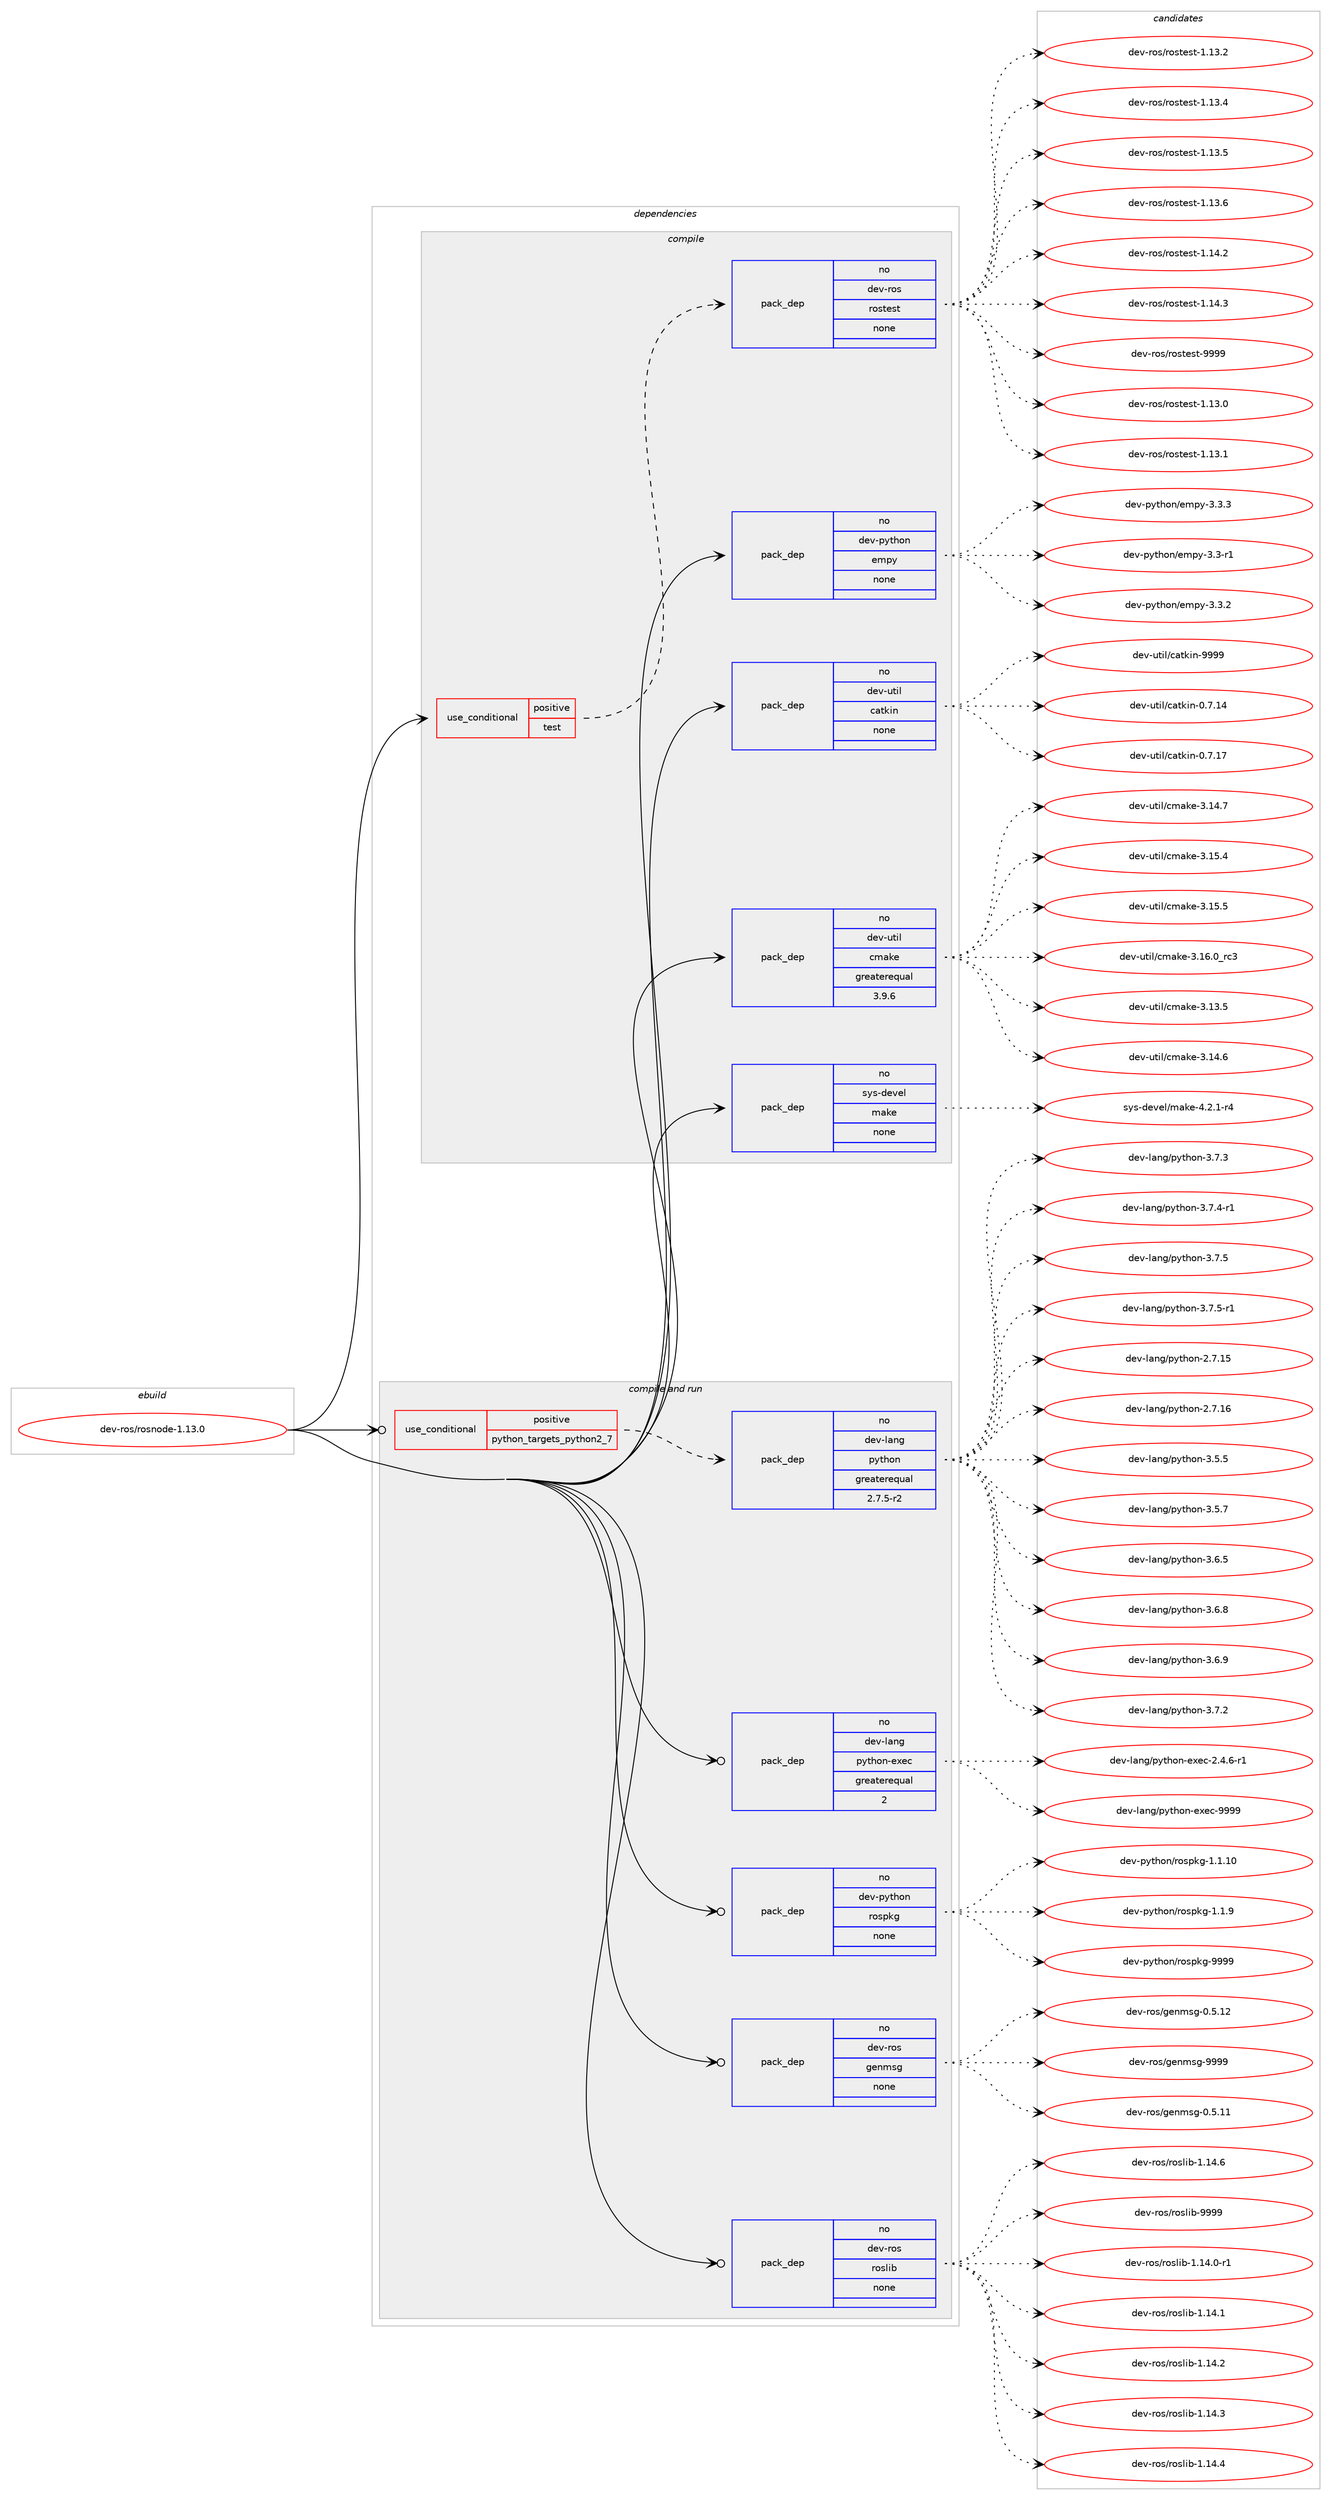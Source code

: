 digraph prolog {

# *************
# Graph options
# *************

newrank=true;
concentrate=true;
compound=true;
graph [rankdir=LR,fontname=Helvetica,fontsize=10,ranksep=1.5];#, ranksep=2.5, nodesep=0.2];
edge  [arrowhead=vee];
node  [fontname=Helvetica,fontsize=10];

# **********
# The ebuild
# **********

subgraph cluster_leftcol {
color=gray;
rank=same;
label=<<i>ebuild</i>>;
id [label="dev-ros/rosnode-1.13.0", color=red, width=4, href="../dev-ros/rosnode-1.13.0.svg"];
}

# ****************
# The dependencies
# ****************

subgraph cluster_midcol {
color=gray;
label=<<i>dependencies</i>>;
subgraph cluster_compile {
fillcolor="#eeeeee";
style=filled;
label=<<i>compile</i>>;
subgraph cond154797 {
dependency662324 [label=<<TABLE BORDER="0" CELLBORDER="1" CELLSPACING="0" CELLPADDING="4"><TR><TD ROWSPAN="3" CELLPADDING="10">use_conditional</TD></TR><TR><TD>positive</TD></TR><TR><TD>test</TD></TR></TABLE>>, shape=none, color=red];
subgraph pack495621 {
dependency662325 [label=<<TABLE BORDER="0" CELLBORDER="1" CELLSPACING="0" CELLPADDING="4" WIDTH="220"><TR><TD ROWSPAN="6" CELLPADDING="30">pack_dep</TD></TR><TR><TD WIDTH="110">no</TD></TR><TR><TD>dev-ros</TD></TR><TR><TD>rostest</TD></TR><TR><TD>none</TD></TR><TR><TD></TD></TR></TABLE>>, shape=none, color=blue];
}
dependency662324:e -> dependency662325:w [weight=20,style="dashed",arrowhead="vee"];
}
id:e -> dependency662324:w [weight=20,style="solid",arrowhead="vee"];
subgraph pack495622 {
dependency662326 [label=<<TABLE BORDER="0" CELLBORDER="1" CELLSPACING="0" CELLPADDING="4" WIDTH="220"><TR><TD ROWSPAN="6" CELLPADDING="30">pack_dep</TD></TR><TR><TD WIDTH="110">no</TD></TR><TR><TD>dev-python</TD></TR><TR><TD>empy</TD></TR><TR><TD>none</TD></TR><TR><TD></TD></TR></TABLE>>, shape=none, color=blue];
}
id:e -> dependency662326:w [weight=20,style="solid",arrowhead="vee"];
subgraph pack495623 {
dependency662327 [label=<<TABLE BORDER="0" CELLBORDER="1" CELLSPACING="0" CELLPADDING="4" WIDTH="220"><TR><TD ROWSPAN="6" CELLPADDING="30">pack_dep</TD></TR><TR><TD WIDTH="110">no</TD></TR><TR><TD>dev-util</TD></TR><TR><TD>catkin</TD></TR><TR><TD>none</TD></TR><TR><TD></TD></TR></TABLE>>, shape=none, color=blue];
}
id:e -> dependency662327:w [weight=20,style="solid",arrowhead="vee"];
subgraph pack495624 {
dependency662328 [label=<<TABLE BORDER="0" CELLBORDER="1" CELLSPACING="0" CELLPADDING="4" WIDTH="220"><TR><TD ROWSPAN="6" CELLPADDING="30">pack_dep</TD></TR><TR><TD WIDTH="110">no</TD></TR><TR><TD>dev-util</TD></TR><TR><TD>cmake</TD></TR><TR><TD>greaterequal</TD></TR><TR><TD>3.9.6</TD></TR></TABLE>>, shape=none, color=blue];
}
id:e -> dependency662328:w [weight=20,style="solid",arrowhead="vee"];
subgraph pack495625 {
dependency662329 [label=<<TABLE BORDER="0" CELLBORDER="1" CELLSPACING="0" CELLPADDING="4" WIDTH="220"><TR><TD ROWSPAN="6" CELLPADDING="30">pack_dep</TD></TR><TR><TD WIDTH="110">no</TD></TR><TR><TD>sys-devel</TD></TR><TR><TD>make</TD></TR><TR><TD>none</TD></TR><TR><TD></TD></TR></TABLE>>, shape=none, color=blue];
}
id:e -> dependency662329:w [weight=20,style="solid",arrowhead="vee"];
}
subgraph cluster_compileandrun {
fillcolor="#eeeeee";
style=filled;
label=<<i>compile and run</i>>;
subgraph cond154798 {
dependency662330 [label=<<TABLE BORDER="0" CELLBORDER="1" CELLSPACING="0" CELLPADDING="4"><TR><TD ROWSPAN="3" CELLPADDING="10">use_conditional</TD></TR><TR><TD>positive</TD></TR><TR><TD>python_targets_python2_7</TD></TR></TABLE>>, shape=none, color=red];
subgraph pack495626 {
dependency662331 [label=<<TABLE BORDER="0" CELLBORDER="1" CELLSPACING="0" CELLPADDING="4" WIDTH="220"><TR><TD ROWSPAN="6" CELLPADDING="30">pack_dep</TD></TR><TR><TD WIDTH="110">no</TD></TR><TR><TD>dev-lang</TD></TR><TR><TD>python</TD></TR><TR><TD>greaterequal</TD></TR><TR><TD>2.7.5-r2</TD></TR></TABLE>>, shape=none, color=blue];
}
dependency662330:e -> dependency662331:w [weight=20,style="dashed",arrowhead="vee"];
}
id:e -> dependency662330:w [weight=20,style="solid",arrowhead="odotvee"];
subgraph pack495627 {
dependency662332 [label=<<TABLE BORDER="0" CELLBORDER="1" CELLSPACING="0" CELLPADDING="4" WIDTH="220"><TR><TD ROWSPAN="6" CELLPADDING="30">pack_dep</TD></TR><TR><TD WIDTH="110">no</TD></TR><TR><TD>dev-lang</TD></TR><TR><TD>python-exec</TD></TR><TR><TD>greaterequal</TD></TR><TR><TD>2</TD></TR></TABLE>>, shape=none, color=blue];
}
id:e -> dependency662332:w [weight=20,style="solid",arrowhead="odotvee"];
subgraph pack495628 {
dependency662333 [label=<<TABLE BORDER="0" CELLBORDER="1" CELLSPACING="0" CELLPADDING="4" WIDTH="220"><TR><TD ROWSPAN="6" CELLPADDING="30">pack_dep</TD></TR><TR><TD WIDTH="110">no</TD></TR><TR><TD>dev-python</TD></TR><TR><TD>rospkg</TD></TR><TR><TD>none</TD></TR><TR><TD></TD></TR></TABLE>>, shape=none, color=blue];
}
id:e -> dependency662333:w [weight=20,style="solid",arrowhead="odotvee"];
subgraph pack495629 {
dependency662334 [label=<<TABLE BORDER="0" CELLBORDER="1" CELLSPACING="0" CELLPADDING="4" WIDTH="220"><TR><TD ROWSPAN="6" CELLPADDING="30">pack_dep</TD></TR><TR><TD WIDTH="110">no</TD></TR><TR><TD>dev-ros</TD></TR><TR><TD>genmsg</TD></TR><TR><TD>none</TD></TR><TR><TD></TD></TR></TABLE>>, shape=none, color=blue];
}
id:e -> dependency662334:w [weight=20,style="solid",arrowhead="odotvee"];
subgraph pack495630 {
dependency662335 [label=<<TABLE BORDER="0" CELLBORDER="1" CELLSPACING="0" CELLPADDING="4" WIDTH="220"><TR><TD ROWSPAN="6" CELLPADDING="30">pack_dep</TD></TR><TR><TD WIDTH="110">no</TD></TR><TR><TD>dev-ros</TD></TR><TR><TD>roslib</TD></TR><TR><TD>none</TD></TR><TR><TD></TD></TR></TABLE>>, shape=none, color=blue];
}
id:e -> dependency662335:w [weight=20,style="solid",arrowhead="odotvee"];
}
subgraph cluster_run {
fillcolor="#eeeeee";
style=filled;
label=<<i>run</i>>;
}
}

# **************
# The candidates
# **************

subgraph cluster_choices {
rank=same;
color=gray;
label=<<i>candidates</i>>;

subgraph choice495621 {
color=black;
nodesep=1;
choice100101118451141111154711411111511610111511645494649514648 [label="dev-ros/rostest-1.13.0", color=red, width=4,href="../dev-ros/rostest-1.13.0.svg"];
choice100101118451141111154711411111511610111511645494649514649 [label="dev-ros/rostest-1.13.1", color=red, width=4,href="../dev-ros/rostest-1.13.1.svg"];
choice100101118451141111154711411111511610111511645494649514650 [label="dev-ros/rostest-1.13.2", color=red, width=4,href="../dev-ros/rostest-1.13.2.svg"];
choice100101118451141111154711411111511610111511645494649514652 [label="dev-ros/rostest-1.13.4", color=red, width=4,href="../dev-ros/rostest-1.13.4.svg"];
choice100101118451141111154711411111511610111511645494649514653 [label="dev-ros/rostest-1.13.5", color=red, width=4,href="../dev-ros/rostest-1.13.5.svg"];
choice100101118451141111154711411111511610111511645494649514654 [label="dev-ros/rostest-1.13.6", color=red, width=4,href="../dev-ros/rostest-1.13.6.svg"];
choice100101118451141111154711411111511610111511645494649524650 [label="dev-ros/rostest-1.14.2", color=red, width=4,href="../dev-ros/rostest-1.14.2.svg"];
choice100101118451141111154711411111511610111511645494649524651 [label="dev-ros/rostest-1.14.3", color=red, width=4,href="../dev-ros/rostest-1.14.3.svg"];
choice10010111845114111115471141111151161011151164557575757 [label="dev-ros/rostest-9999", color=red, width=4,href="../dev-ros/rostest-9999.svg"];
dependency662325:e -> choice100101118451141111154711411111511610111511645494649514648:w [style=dotted,weight="100"];
dependency662325:e -> choice100101118451141111154711411111511610111511645494649514649:w [style=dotted,weight="100"];
dependency662325:e -> choice100101118451141111154711411111511610111511645494649514650:w [style=dotted,weight="100"];
dependency662325:e -> choice100101118451141111154711411111511610111511645494649514652:w [style=dotted,weight="100"];
dependency662325:e -> choice100101118451141111154711411111511610111511645494649514653:w [style=dotted,weight="100"];
dependency662325:e -> choice100101118451141111154711411111511610111511645494649514654:w [style=dotted,weight="100"];
dependency662325:e -> choice100101118451141111154711411111511610111511645494649524650:w [style=dotted,weight="100"];
dependency662325:e -> choice100101118451141111154711411111511610111511645494649524651:w [style=dotted,weight="100"];
dependency662325:e -> choice10010111845114111115471141111151161011151164557575757:w [style=dotted,weight="100"];
}
subgraph choice495622 {
color=black;
nodesep=1;
choice1001011184511212111610411111047101109112121455146514511449 [label="dev-python/empy-3.3-r1", color=red, width=4,href="../dev-python/empy-3.3-r1.svg"];
choice1001011184511212111610411111047101109112121455146514650 [label="dev-python/empy-3.3.2", color=red, width=4,href="../dev-python/empy-3.3.2.svg"];
choice1001011184511212111610411111047101109112121455146514651 [label="dev-python/empy-3.3.3", color=red, width=4,href="../dev-python/empy-3.3.3.svg"];
dependency662326:e -> choice1001011184511212111610411111047101109112121455146514511449:w [style=dotted,weight="100"];
dependency662326:e -> choice1001011184511212111610411111047101109112121455146514650:w [style=dotted,weight="100"];
dependency662326:e -> choice1001011184511212111610411111047101109112121455146514651:w [style=dotted,weight="100"];
}
subgraph choice495623 {
color=black;
nodesep=1;
choice1001011184511711610510847999711610710511045484655464952 [label="dev-util/catkin-0.7.14", color=red, width=4,href="../dev-util/catkin-0.7.14.svg"];
choice1001011184511711610510847999711610710511045484655464955 [label="dev-util/catkin-0.7.17", color=red, width=4,href="../dev-util/catkin-0.7.17.svg"];
choice100101118451171161051084799971161071051104557575757 [label="dev-util/catkin-9999", color=red, width=4,href="../dev-util/catkin-9999.svg"];
dependency662327:e -> choice1001011184511711610510847999711610710511045484655464952:w [style=dotted,weight="100"];
dependency662327:e -> choice1001011184511711610510847999711610710511045484655464955:w [style=dotted,weight="100"];
dependency662327:e -> choice100101118451171161051084799971161071051104557575757:w [style=dotted,weight="100"];
}
subgraph choice495624 {
color=black;
nodesep=1;
choice1001011184511711610510847991099710710145514649514653 [label="dev-util/cmake-3.13.5", color=red, width=4,href="../dev-util/cmake-3.13.5.svg"];
choice1001011184511711610510847991099710710145514649524654 [label="dev-util/cmake-3.14.6", color=red, width=4,href="../dev-util/cmake-3.14.6.svg"];
choice1001011184511711610510847991099710710145514649524655 [label="dev-util/cmake-3.14.7", color=red, width=4,href="../dev-util/cmake-3.14.7.svg"];
choice1001011184511711610510847991099710710145514649534652 [label="dev-util/cmake-3.15.4", color=red, width=4,href="../dev-util/cmake-3.15.4.svg"];
choice1001011184511711610510847991099710710145514649534653 [label="dev-util/cmake-3.15.5", color=red, width=4,href="../dev-util/cmake-3.15.5.svg"];
choice1001011184511711610510847991099710710145514649544648951149951 [label="dev-util/cmake-3.16.0_rc3", color=red, width=4,href="../dev-util/cmake-3.16.0_rc3.svg"];
dependency662328:e -> choice1001011184511711610510847991099710710145514649514653:w [style=dotted,weight="100"];
dependency662328:e -> choice1001011184511711610510847991099710710145514649524654:w [style=dotted,weight="100"];
dependency662328:e -> choice1001011184511711610510847991099710710145514649524655:w [style=dotted,weight="100"];
dependency662328:e -> choice1001011184511711610510847991099710710145514649534652:w [style=dotted,weight="100"];
dependency662328:e -> choice1001011184511711610510847991099710710145514649534653:w [style=dotted,weight="100"];
dependency662328:e -> choice1001011184511711610510847991099710710145514649544648951149951:w [style=dotted,weight="100"];
}
subgraph choice495625 {
color=black;
nodesep=1;
choice1151211154510010111810110847109971071014552465046494511452 [label="sys-devel/make-4.2.1-r4", color=red, width=4,href="../sys-devel/make-4.2.1-r4.svg"];
dependency662329:e -> choice1151211154510010111810110847109971071014552465046494511452:w [style=dotted,weight="100"];
}
subgraph choice495626 {
color=black;
nodesep=1;
choice10010111845108971101034711212111610411111045504655464953 [label="dev-lang/python-2.7.15", color=red, width=4,href="../dev-lang/python-2.7.15.svg"];
choice10010111845108971101034711212111610411111045504655464954 [label="dev-lang/python-2.7.16", color=red, width=4,href="../dev-lang/python-2.7.16.svg"];
choice100101118451089711010347112121116104111110455146534653 [label="dev-lang/python-3.5.5", color=red, width=4,href="../dev-lang/python-3.5.5.svg"];
choice100101118451089711010347112121116104111110455146534655 [label="dev-lang/python-3.5.7", color=red, width=4,href="../dev-lang/python-3.5.7.svg"];
choice100101118451089711010347112121116104111110455146544653 [label="dev-lang/python-3.6.5", color=red, width=4,href="../dev-lang/python-3.6.5.svg"];
choice100101118451089711010347112121116104111110455146544656 [label="dev-lang/python-3.6.8", color=red, width=4,href="../dev-lang/python-3.6.8.svg"];
choice100101118451089711010347112121116104111110455146544657 [label="dev-lang/python-3.6.9", color=red, width=4,href="../dev-lang/python-3.6.9.svg"];
choice100101118451089711010347112121116104111110455146554650 [label="dev-lang/python-3.7.2", color=red, width=4,href="../dev-lang/python-3.7.2.svg"];
choice100101118451089711010347112121116104111110455146554651 [label="dev-lang/python-3.7.3", color=red, width=4,href="../dev-lang/python-3.7.3.svg"];
choice1001011184510897110103471121211161041111104551465546524511449 [label="dev-lang/python-3.7.4-r1", color=red, width=4,href="../dev-lang/python-3.7.4-r1.svg"];
choice100101118451089711010347112121116104111110455146554653 [label="dev-lang/python-3.7.5", color=red, width=4,href="../dev-lang/python-3.7.5.svg"];
choice1001011184510897110103471121211161041111104551465546534511449 [label="dev-lang/python-3.7.5-r1", color=red, width=4,href="../dev-lang/python-3.7.5-r1.svg"];
dependency662331:e -> choice10010111845108971101034711212111610411111045504655464953:w [style=dotted,weight="100"];
dependency662331:e -> choice10010111845108971101034711212111610411111045504655464954:w [style=dotted,weight="100"];
dependency662331:e -> choice100101118451089711010347112121116104111110455146534653:w [style=dotted,weight="100"];
dependency662331:e -> choice100101118451089711010347112121116104111110455146534655:w [style=dotted,weight="100"];
dependency662331:e -> choice100101118451089711010347112121116104111110455146544653:w [style=dotted,weight="100"];
dependency662331:e -> choice100101118451089711010347112121116104111110455146544656:w [style=dotted,weight="100"];
dependency662331:e -> choice100101118451089711010347112121116104111110455146544657:w [style=dotted,weight="100"];
dependency662331:e -> choice100101118451089711010347112121116104111110455146554650:w [style=dotted,weight="100"];
dependency662331:e -> choice100101118451089711010347112121116104111110455146554651:w [style=dotted,weight="100"];
dependency662331:e -> choice1001011184510897110103471121211161041111104551465546524511449:w [style=dotted,weight="100"];
dependency662331:e -> choice100101118451089711010347112121116104111110455146554653:w [style=dotted,weight="100"];
dependency662331:e -> choice1001011184510897110103471121211161041111104551465546534511449:w [style=dotted,weight="100"];
}
subgraph choice495627 {
color=black;
nodesep=1;
choice10010111845108971101034711212111610411111045101120101994550465246544511449 [label="dev-lang/python-exec-2.4.6-r1", color=red, width=4,href="../dev-lang/python-exec-2.4.6-r1.svg"];
choice10010111845108971101034711212111610411111045101120101994557575757 [label="dev-lang/python-exec-9999", color=red, width=4,href="../dev-lang/python-exec-9999.svg"];
dependency662332:e -> choice10010111845108971101034711212111610411111045101120101994550465246544511449:w [style=dotted,weight="100"];
dependency662332:e -> choice10010111845108971101034711212111610411111045101120101994557575757:w [style=dotted,weight="100"];
}
subgraph choice495628 {
color=black;
nodesep=1;
choice100101118451121211161041111104711411111511210710345494649464948 [label="dev-python/rospkg-1.1.10", color=red, width=4,href="../dev-python/rospkg-1.1.10.svg"];
choice1001011184511212111610411111047114111115112107103454946494657 [label="dev-python/rospkg-1.1.9", color=red, width=4,href="../dev-python/rospkg-1.1.9.svg"];
choice10010111845112121116104111110471141111151121071034557575757 [label="dev-python/rospkg-9999", color=red, width=4,href="../dev-python/rospkg-9999.svg"];
dependency662333:e -> choice100101118451121211161041111104711411111511210710345494649464948:w [style=dotted,weight="100"];
dependency662333:e -> choice1001011184511212111610411111047114111115112107103454946494657:w [style=dotted,weight="100"];
dependency662333:e -> choice10010111845112121116104111110471141111151121071034557575757:w [style=dotted,weight="100"];
}
subgraph choice495629 {
color=black;
nodesep=1;
choice100101118451141111154710310111010911510345484653464949 [label="dev-ros/genmsg-0.5.11", color=red, width=4,href="../dev-ros/genmsg-0.5.11.svg"];
choice100101118451141111154710310111010911510345484653464950 [label="dev-ros/genmsg-0.5.12", color=red, width=4,href="../dev-ros/genmsg-0.5.12.svg"];
choice10010111845114111115471031011101091151034557575757 [label="dev-ros/genmsg-9999", color=red, width=4,href="../dev-ros/genmsg-9999.svg"];
dependency662334:e -> choice100101118451141111154710310111010911510345484653464949:w [style=dotted,weight="100"];
dependency662334:e -> choice100101118451141111154710310111010911510345484653464950:w [style=dotted,weight="100"];
dependency662334:e -> choice10010111845114111115471031011101091151034557575757:w [style=dotted,weight="100"];
}
subgraph choice495630 {
color=black;
nodesep=1;
choice100101118451141111154711411111510810598454946495246484511449 [label="dev-ros/roslib-1.14.0-r1", color=red, width=4,href="../dev-ros/roslib-1.14.0-r1.svg"];
choice10010111845114111115471141111151081059845494649524649 [label="dev-ros/roslib-1.14.1", color=red, width=4,href="../dev-ros/roslib-1.14.1.svg"];
choice10010111845114111115471141111151081059845494649524650 [label="dev-ros/roslib-1.14.2", color=red, width=4,href="../dev-ros/roslib-1.14.2.svg"];
choice10010111845114111115471141111151081059845494649524651 [label="dev-ros/roslib-1.14.3", color=red, width=4,href="../dev-ros/roslib-1.14.3.svg"];
choice10010111845114111115471141111151081059845494649524652 [label="dev-ros/roslib-1.14.4", color=red, width=4,href="../dev-ros/roslib-1.14.4.svg"];
choice10010111845114111115471141111151081059845494649524654 [label="dev-ros/roslib-1.14.6", color=red, width=4,href="../dev-ros/roslib-1.14.6.svg"];
choice1001011184511411111547114111115108105984557575757 [label="dev-ros/roslib-9999", color=red, width=4,href="../dev-ros/roslib-9999.svg"];
dependency662335:e -> choice100101118451141111154711411111510810598454946495246484511449:w [style=dotted,weight="100"];
dependency662335:e -> choice10010111845114111115471141111151081059845494649524649:w [style=dotted,weight="100"];
dependency662335:e -> choice10010111845114111115471141111151081059845494649524650:w [style=dotted,weight="100"];
dependency662335:e -> choice10010111845114111115471141111151081059845494649524651:w [style=dotted,weight="100"];
dependency662335:e -> choice10010111845114111115471141111151081059845494649524652:w [style=dotted,weight="100"];
dependency662335:e -> choice10010111845114111115471141111151081059845494649524654:w [style=dotted,weight="100"];
dependency662335:e -> choice1001011184511411111547114111115108105984557575757:w [style=dotted,weight="100"];
}
}

}
